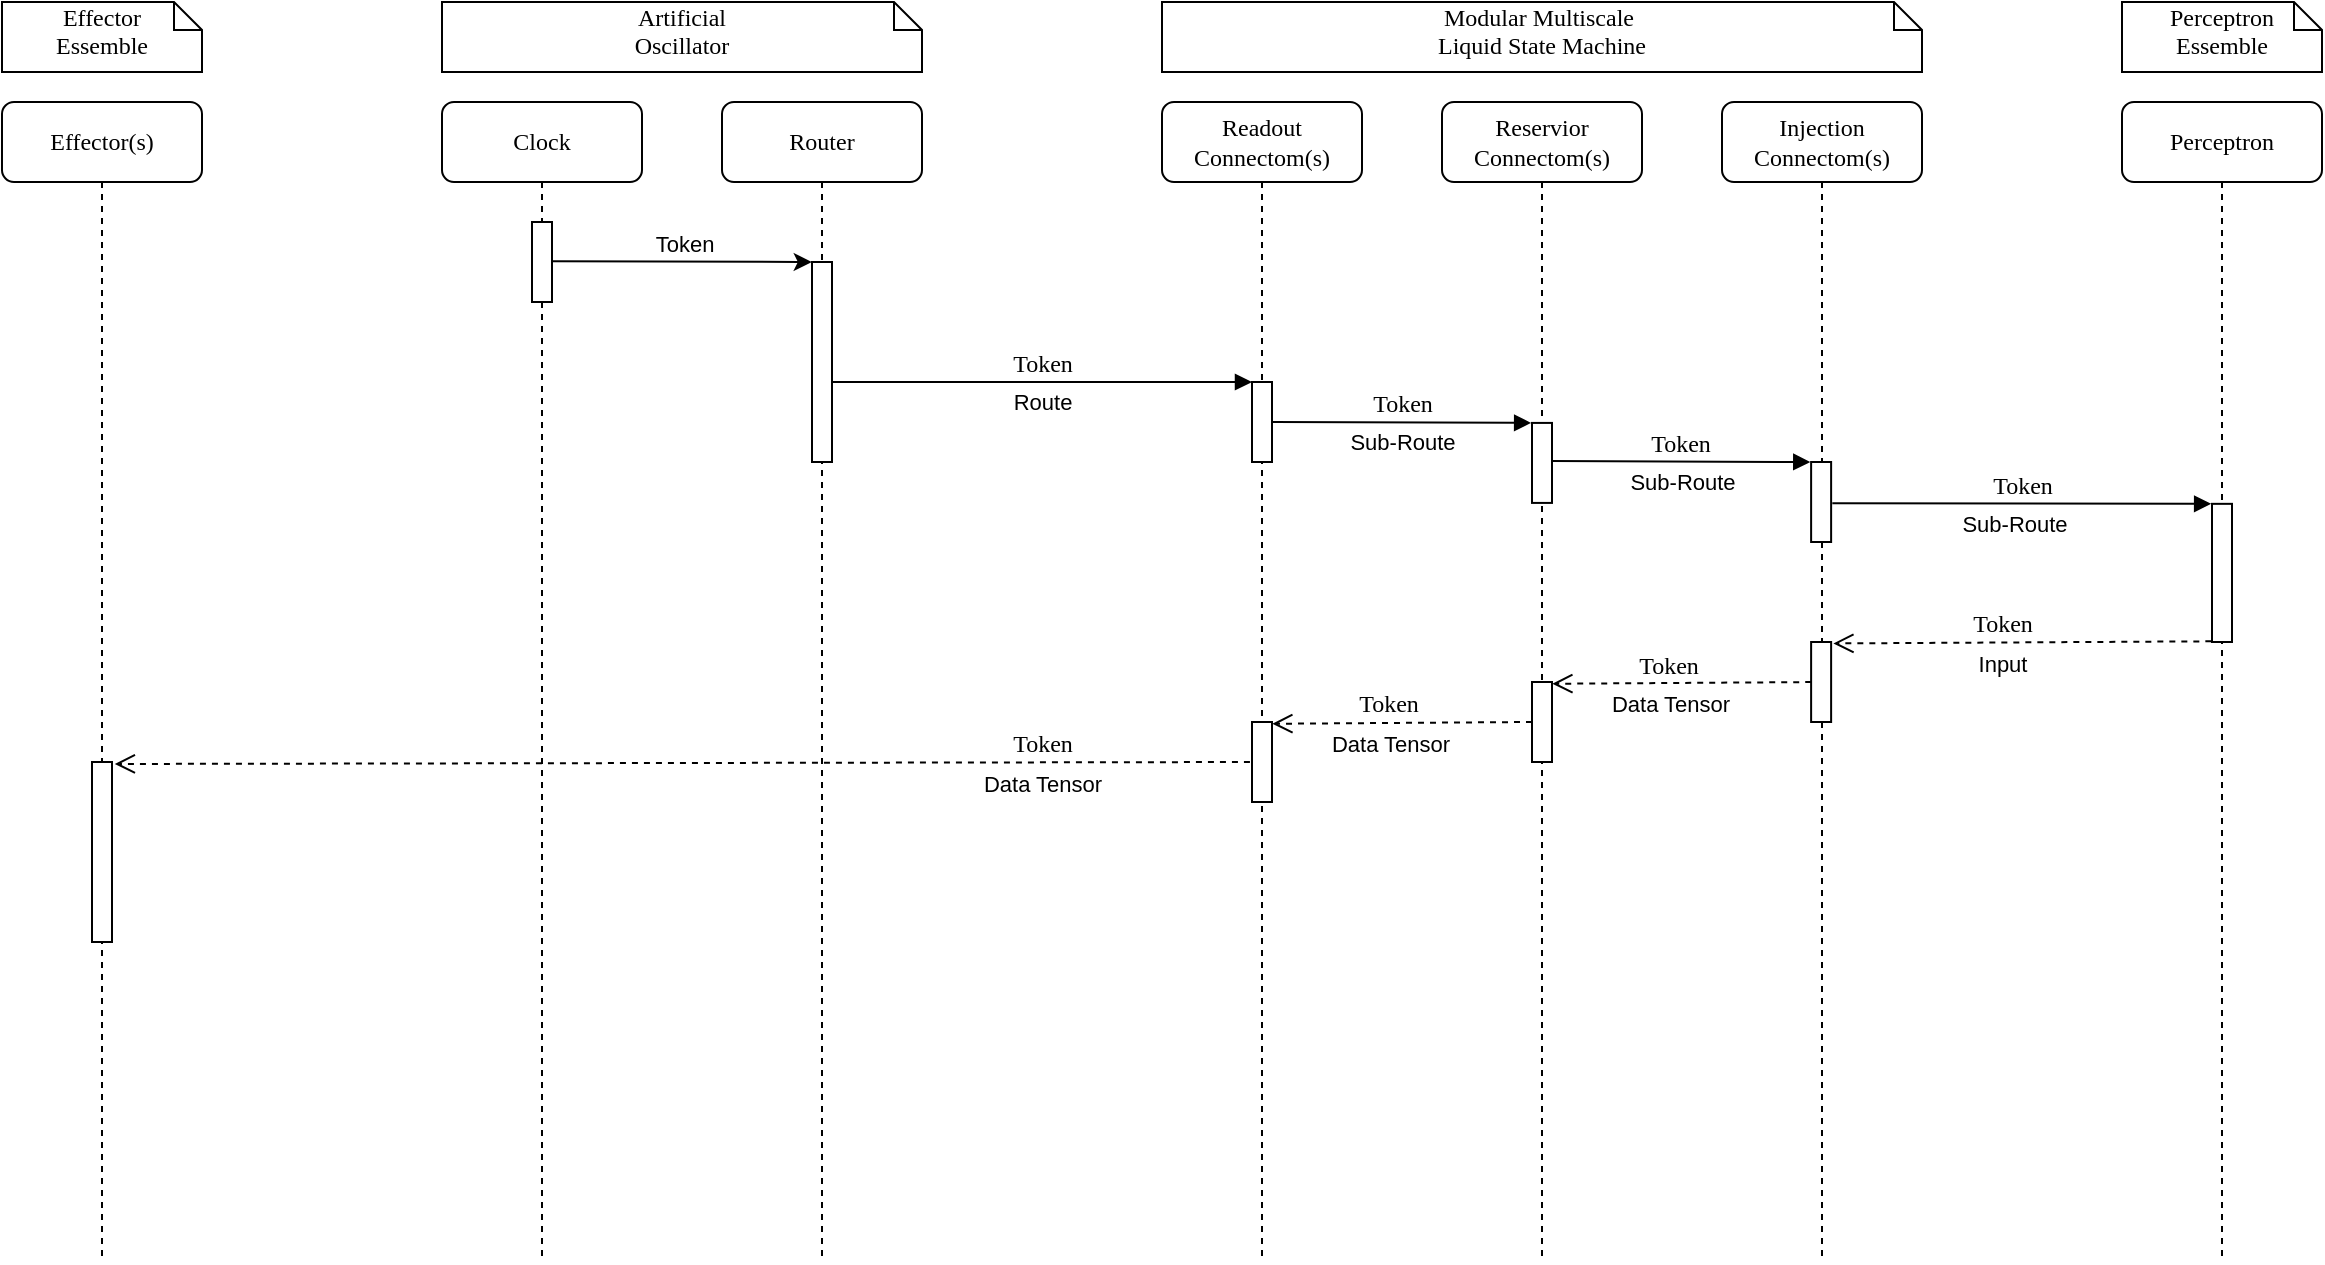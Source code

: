 <mxfile version="25.0.1">
  <diagram name="Page-1" id="13e1069c-82ec-6db2-03f1-153e76fe0fe0">
    <mxGraphModel dx="2431" dy="1302" grid="1" gridSize="10" guides="1" tooltips="1" connect="1" arrows="1" fold="1" page="1" pageScale="1" pageWidth="1100" pageHeight="850" background="none" math="0" shadow="0">
      <root>
        <mxCell id="0" />
        <mxCell id="1" parent="0" />
        <mxCell id="7baba1c4bc27f4b0-8" value="Effector(s)" style="shape=umlLifeline;perimeter=lifelinePerimeter;whiteSpace=wrap;html=1;container=1;collapsible=0;recursiveResize=0;outlineConnect=0;rounded=1;shadow=0;comic=0;labelBackgroundColor=none;strokeWidth=1;fontFamily=Verdana;fontSize=12;align=center;" parent="1" vertex="1">
          <mxGeometry x="40" y="80" width="100" height="580" as="geometry" />
        </mxCell>
        <mxCell id="7baba1c4bc27f4b0-5" value="Reservior Connectom(s)" style="shape=umlLifeline;perimeter=lifelinePerimeter;whiteSpace=wrap;html=1;container=1;collapsible=0;recursiveResize=0;outlineConnect=0;rounded=1;shadow=0;comic=0;labelBackgroundColor=none;strokeWidth=1;fontFamily=Verdana;fontSize=12;align=center;" parent="1" vertex="1">
          <mxGeometry x="760" y="80" width="100" height="580" as="geometry" />
        </mxCell>
        <mxCell id="7baba1c4bc27f4b0-19" value="" style="html=1;points=[];perimeter=orthogonalPerimeter;rounded=0;shadow=0;comic=0;labelBackgroundColor=none;strokeWidth=1;fontFamily=Verdana;fontSize=12;align=center;" parent="7baba1c4bc27f4b0-5" vertex="1">
          <mxGeometry x="45" y="160.46" width="10" height="40" as="geometry" />
        </mxCell>
        <mxCell id="j16Ln0b1P9S7bvE0FEQn-11" value="Token" style="html=1;verticalAlign=bottom;endArrow=block;labelBackgroundColor=none;fontFamily=Verdana;fontSize=12;elbow=vertical;entryX=-0.043;entryY=0.23;entryDx=0;entryDy=0;entryPerimeter=0;exitX=1.044;exitY=0.053;exitDx=0;exitDy=0;exitPerimeter=0;" edge="1" parent="7baba1c4bc27f4b0-5">
          <mxGeometry relative="1" as="geometry">
            <mxPoint x="-84.56" y="160.0" as="sourcePoint" />
            <mxPoint x="44.57" y="160.46" as="targetPoint" />
          </mxGeometry>
        </mxCell>
        <mxCell id="j16Ln0b1P9S7bvE0FEQn-12" value="Sub-Route" style="edgeLabel;html=1;align=center;verticalAlign=middle;resizable=0;points=[];" vertex="1" connectable="0" parent="j16Ln0b1P9S7bvE0FEQn-11">
          <mxGeometry x="-0.122" relative="1" as="geometry">
            <mxPoint x="8" y="10" as="offset" />
          </mxGeometry>
        </mxCell>
        <mxCell id="7baba1c4bc27f4b0-4" value="Readout Connectom(s)" style="shape=umlLifeline;perimeter=lifelinePerimeter;whiteSpace=wrap;html=1;container=1;collapsible=0;recursiveResize=0;outlineConnect=0;rounded=1;shadow=0;comic=0;labelBackgroundColor=none;strokeWidth=1;fontFamily=Verdana;fontSize=12;align=center;" parent="7baba1c4bc27f4b0-5" vertex="1">
          <mxGeometry x="-140" width="100" height="580" as="geometry" />
        </mxCell>
        <mxCell id="j16Ln0b1P9S7bvE0FEQn-35" value="Token" style="html=1;verticalAlign=bottom;endArrow=open;dashed=1;endSize=8;labelBackgroundColor=none;fontFamily=Verdana;fontSize=12;exitX=-0.103;exitY=0.985;exitDx=0;exitDy=0;exitPerimeter=0;entryX=1.14;entryY=0.011;entryDx=0;entryDy=0;entryPerimeter=0;" edge="1" parent="7baba1c4bc27f4b0-4" target="7baba1c4bc27f4b0-9">
          <mxGeometry x="-0.634" relative="1" as="geometry">
            <mxPoint x="-490" y="330" as="targetPoint" />
            <mxPoint x="43.97" y="330.0" as="sourcePoint" />
            <mxPoint as="offset" />
          </mxGeometry>
        </mxCell>
        <mxCell id="j16Ln0b1P9S7bvE0FEQn-36" value="Data Tensor" style="edgeLabel;html=1;align=center;verticalAlign=middle;resizable=0;points=[];" vertex="1" connectable="0" parent="j16Ln0b1P9S7bvE0FEQn-35">
          <mxGeometry x="0.138" y="2" relative="1" as="geometry">
            <mxPoint x="219" y="8" as="offset" />
          </mxGeometry>
        </mxCell>
        <mxCell id="j16Ln0b1P9S7bvE0FEQn-29" value="" style="html=1;points=[];perimeter=orthogonalPerimeter;rounded=0;shadow=0;comic=0;labelBackgroundColor=none;strokeWidth=1;fontFamily=Verdana;fontSize=12;align=center;" vertex="1" parent="7baba1c4bc27f4b0-4">
          <mxGeometry x="45" y="310" width="10" height="40" as="geometry" />
        </mxCell>
        <mxCell id="j16Ln0b1P9S7bvE0FEQn-30" value="Token" style="html=1;verticalAlign=bottom;endArrow=open;dashed=1;endSize=8;labelBackgroundColor=none;fontFamily=Verdana;fontSize=12;exitX=0.005;exitY=1.001;exitDx=0;exitDy=0;exitPerimeter=0;entryX=1.017;entryY=0.022;entryDx=0;entryDy=0;entryPerimeter=0;" edge="1" parent="7baba1c4bc27f4b0-4" target="j16Ln0b1P9S7bvE0FEQn-29">
          <mxGeometry x="0.108" relative="1" as="geometry">
            <mxPoint x="60" y="310" as="targetPoint" />
            <mxPoint x="185" y="310" as="sourcePoint" />
            <mxPoint as="offset" />
          </mxGeometry>
        </mxCell>
        <mxCell id="j16Ln0b1P9S7bvE0FEQn-31" value="Data Tensor" style="edgeLabel;html=1;align=center;verticalAlign=middle;resizable=0;points=[];" vertex="1" connectable="0" parent="j16Ln0b1P9S7bvE0FEQn-30">
          <mxGeometry x="0.138" y="2" relative="1" as="geometry">
            <mxPoint x="3" y="8" as="offset" />
          </mxGeometry>
        </mxCell>
        <mxCell id="j16Ln0b1P9S7bvE0FEQn-23" value="" style="html=1;points=[];perimeter=orthogonalPerimeter;rounded=0;shadow=0;comic=0;labelBackgroundColor=none;strokeWidth=1;fontFamily=Verdana;fontSize=12;align=center;" vertex="1" parent="7baba1c4bc27f4b0-4">
          <mxGeometry x="185" y="290" width="10" height="40" as="geometry" />
        </mxCell>
        <mxCell id="j16Ln0b1P9S7bvE0FEQn-24" value="Token" style="html=1;verticalAlign=bottom;endArrow=open;dashed=1;endSize=8;labelBackgroundColor=none;fontFamily=Verdana;fontSize=12;exitX=0.005;exitY=1.001;exitDx=0;exitDy=0;exitPerimeter=0;entryX=1.017;entryY=0.022;entryDx=0;entryDy=0;entryPerimeter=0;" edge="1" parent="7baba1c4bc27f4b0-4" target="j16Ln0b1P9S7bvE0FEQn-23">
          <mxGeometry x="0.108" relative="1" as="geometry">
            <mxPoint x="200" y="290" as="targetPoint" />
            <mxPoint x="324.61" y="290.04" as="sourcePoint" />
            <mxPoint as="offset" />
          </mxGeometry>
        </mxCell>
        <mxCell id="j16Ln0b1P9S7bvE0FEQn-25" value="Data Tensor" style="edgeLabel;html=1;align=center;verticalAlign=middle;resizable=0;points=[];" vertex="1" connectable="0" parent="j16Ln0b1P9S7bvE0FEQn-24">
          <mxGeometry x="0.138" y="2" relative="1" as="geometry">
            <mxPoint x="3" y="8" as="offset" />
          </mxGeometry>
        </mxCell>
        <mxCell id="7baba1c4bc27f4b0-9" value="" style="html=1;points=[];perimeter=orthogonalPerimeter;rounded=0;shadow=0;comic=0;labelBackgroundColor=none;strokeWidth=1;fontFamily=Verdana;fontSize=12;align=center;" parent="7baba1c4bc27f4b0-4" vertex="1">
          <mxGeometry x="-535" y="330" width="10" height="90" as="geometry" />
        </mxCell>
        <mxCell id="7baba1c4bc27f4b0-2" value="Clock" style="shape=umlLifeline;perimeter=lifelinePerimeter;whiteSpace=wrap;html=1;container=1;collapsible=0;recursiveResize=0;outlineConnect=0;rounded=1;shadow=0;comic=0;labelBackgroundColor=none;strokeWidth=1;fontFamily=Verdana;fontSize=12;align=center;" parent="1" vertex="1">
          <mxGeometry x="260" y="80" width="100" height="580" as="geometry" />
        </mxCell>
        <mxCell id="7baba1c4bc27f4b0-10" value="" style="html=1;points=[];perimeter=orthogonalPerimeter;rounded=0;shadow=0;comic=0;labelBackgroundColor=none;strokeWidth=1;fontFamily=Verdana;fontSize=12;align=center;" parent="7baba1c4bc27f4b0-2" vertex="1">
          <mxGeometry x="45" y="60" width="10" height="40" as="geometry" />
        </mxCell>
        <mxCell id="7baba1c4bc27f4b0-3" value="Router" style="shape=umlLifeline;perimeter=lifelinePerimeter;whiteSpace=wrap;html=1;container=1;collapsible=0;recursiveResize=0;outlineConnect=0;rounded=1;shadow=0;comic=0;labelBackgroundColor=none;strokeWidth=1;fontFamily=Verdana;fontSize=12;align=center;" parent="1" vertex="1">
          <mxGeometry x="400" y="80" width="100" height="580" as="geometry" />
        </mxCell>
        <mxCell id="7baba1c4bc27f4b0-13" value="" style="html=1;points=[];perimeter=orthogonalPerimeter;rounded=0;shadow=0;comic=0;labelBackgroundColor=none;strokeWidth=1;fontFamily=Verdana;fontSize=12;align=center;" parent="7baba1c4bc27f4b0-3" vertex="1">
          <mxGeometry x="45" y="80" width="10" height="100" as="geometry" />
        </mxCell>
        <mxCell id="j16Ln0b1P9S7bvE0FEQn-4" style="rounded=0;orthogonalLoop=1;jettySize=auto;html=1;entryX=-0.023;entryY=0.045;entryDx=0;entryDy=0;entryPerimeter=0;exitX=1.046;exitY=0.491;exitDx=0;exitDy=0;exitPerimeter=0;labelPosition=center;verticalLabelPosition=top;align=center;verticalAlign=bottom;" edge="1" parent="7baba1c4bc27f4b0-3" source="7baba1c4bc27f4b0-10">
          <mxGeometry relative="1" as="geometry">
            <mxPoint x="-85" y="69.88" as="sourcePoint" />
            <mxPoint x="44.88" y="80" as="targetPoint" />
          </mxGeometry>
        </mxCell>
        <mxCell id="j16Ln0b1P9S7bvE0FEQn-9" value="Token" style="edgeLabel;html=1;align=center;verticalAlign=middle;resizable=0;points=[];" vertex="1" connectable="0" parent="j16Ln0b1P9S7bvE0FEQn-4">
          <mxGeometry x="-0.244" relative="1" as="geometry">
            <mxPoint x="16" y="-9" as="offset" />
          </mxGeometry>
        </mxCell>
        <mxCell id="7baba1c4bc27f4b0-6" value="Injection&lt;div&gt;Connectom(s)&lt;/div&gt;" style="shape=umlLifeline;perimeter=lifelinePerimeter;whiteSpace=wrap;html=1;container=1;collapsible=0;recursiveResize=0;outlineConnect=0;rounded=1;shadow=0;comic=0;labelBackgroundColor=none;strokeWidth=1;fontFamily=Verdana;fontSize=12;align=center;" parent="1" vertex="1">
          <mxGeometry x="900" y="80" width="100" height="580" as="geometry" />
        </mxCell>
        <mxCell id="j16Ln0b1P9S7bvE0FEQn-13" value="" style="html=1;points=[];perimeter=orthogonalPerimeter;rounded=0;shadow=0;comic=0;labelBackgroundColor=none;strokeWidth=1;fontFamily=Verdana;fontSize=12;align=center;" vertex="1" parent="7baba1c4bc27f4b0-6">
          <mxGeometry x="44.56" y="180" width="10" height="40" as="geometry" />
        </mxCell>
        <mxCell id="j16Ln0b1P9S7bvE0FEQn-14" value="Token" style="html=1;verticalAlign=bottom;endArrow=block;labelBackgroundColor=none;fontFamily=Verdana;fontSize=12;elbow=vertical;entryX=-0.043;entryY=0.23;entryDx=0;entryDy=0;entryPerimeter=0;exitX=1.044;exitY=0.053;exitDx=0;exitDy=0;exitPerimeter=0;" edge="1" parent="7baba1c4bc27f4b0-6">
          <mxGeometry relative="1" as="geometry">
            <mxPoint x="-85" y="179.54" as="sourcePoint" />
            <mxPoint x="44.13" y="180.0" as="targetPoint" />
          </mxGeometry>
        </mxCell>
        <mxCell id="j16Ln0b1P9S7bvE0FEQn-15" value="Sub-Route" style="edgeLabel;html=1;align=center;verticalAlign=middle;resizable=0;points=[];" vertex="1" connectable="0" parent="j16Ln0b1P9S7bvE0FEQn-14">
          <mxGeometry x="-0.122" relative="1" as="geometry">
            <mxPoint x="8" y="10" as="offset" />
          </mxGeometry>
        </mxCell>
        <mxCell id="j16Ln0b1P9S7bvE0FEQn-21" value="" style="html=1;points=[];perimeter=orthogonalPerimeter;rounded=0;shadow=0;comic=0;labelBackgroundColor=none;strokeWidth=1;fontFamily=Verdana;fontSize=12;align=center;" vertex="1" parent="7baba1c4bc27f4b0-6">
          <mxGeometry x="44.56" y="270" width="10" height="40" as="geometry" />
        </mxCell>
        <mxCell id="7baba1c4bc27f4b0-7" value="Perceptron" style="shape=umlLifeline;perimeter=lifelinePerimeter;whiteSpace=wrap;html=1;container=1;collapsible=0;recursiveResize=0;outlineConnect=0;rounded=1;shadow=0;comic=0;labelBackgroundColor=none;strokeWidth=1;fontFamily=Verdana;fontSize=12;align=center;" parent="1" vertex="1">
          <mxGeometry x="1100" y="80" width="100" height="580" as="geometry" />
        </mxCell>
        <mxCell id="j16Ln0b1P9S7bvE0FEQn-16" value="" style="html=1;points=[];perimeter=orthogonalPerimeter;rounded=0;shadow=0;comic=0;labelBackgroundColor=none;strokeWidth=1;fontFamily=Verdana;fontSize=12;align=center;" vertex="1" parent="7baba1c4bc27f4b0-7">
          <mxGeometry x="45" y="200.92" width="10" height="69.08" as="geometry" />
        </mxCell>
        <mxCell id="j16Ln0b1P9S7bvE0FEQn-17" value="Token" style="html=1;verticalAlign=bottom;endArrow=block;labelBackgroundColor=none;fontFamily=Verdana;fontSize=12;elbow=vertical;entryX=-0.043;entryY=0.23;entryDx=0;entryDy=0;entryPerimeter=0;exitX=1.061;exitY=0.515;exitDx=0;exitDy=0;exitPerimeter=0;" edge="1" parent="7baba1c4bc27f4b0-7" source="j16Ln0b1P9S7bvE0FEQn-13">
          <mxGeometry relative="1" as="geometry">
            <mxPoint x="-84.56" y="200.46" as="sourcePoint" />
            <mxPoint x="44.57" y="200.92" as="targetPoint" />
          </mxGeometry>
        </mxCell>
        <mxCell id="j16Ln0b1P9S7bvE0FEQn-18" value="Sub-Route" style="edgeLabel;html=1;align=center;verticalAlign=middle;resizable=0;points=[];" vertex="1" connectable="0" parent="j16Ln0b1P9S7bvE0FEQn-17">
          <mxGeometry x="-0.122" relative="1" as="geometry">
            <mxPoint x="8" y="10" as="offset" />
          </mxGeometry>
        </mxCell>
        <mxCell id="7baba1c4bc27f4b0-16" value="" style="html=1;points=[];perimeter=orthogonalPerimeter;rounded=0;shadow=0;comic=0;labelBackgroundColor=none;strokeWidth=1;fontFamily=Verdana;fontSize=12;align=center;" parent="1" vertex="1">
          <mxGeometry x="665" y="220" width="10" height="40" as="geometry" />
        </mxCell>
        <mxCell id="7baba1c4bc27f4b0-17" value="Token" style="html=1;verticalAlign=bottom;endArrow=block;labelBackgroundColor=none;fontFamily=Verdana;fontSize=12;elbow=vertical;exitX=0.992;exitY=0.352;exitDx=0;exitDy=0;exitPerimeter=0;" parent="1" edge="1">
          <mxGeometry relative="1" as="geometry">
            <mxPoint x="454.92" y="220.0" as="sourcePoint" />
            <mxPoint x="665" y="220.0" as="targetPoint" />
          </mxGeometry>
        </mxCell>
        <mxCell id="j16Ln0b1P9S7bvE0FEQn-10" value="Route" style="edgeLabel;html=1;align=center;verticalAlign=middle;resizable=0;points=[];" vertex="1" connectable="0" parent="7baba1c4bc27f4b0-17">
          <mxGeometry x="-0.122" relative="1" as="geometry">
            <mxPoint x="13" y="10" as="offset" />
          </mxGeometry>
        </mxCell>
        <mxCell id="7baba1c4bc27f4b0-40" value="Effector&lt;div&gt;Essemble&lt;/div&gt;" style="shape=note;whiteSpace=wrap;html=1;size=14;verticalAlign=top;align=center;spacingTop=-6;rounded=0;shadow=0;comic=0;labelBackgroundColor=none;strokeWidth=1;fontFamily=Verdana;fontSize=12" parent="1" vertex="1">
          <mxGeometry x="40" y="30" width="100" height="35" as="geometry" />
        </mxCell>
        <mxCell id="7baba1c4bc27f4b0-42" value="Artificial&lt;div&gt;Oscillator&lt;/div&gt;" style="shape=note;whiteSpace=wrap;html=1;size=14;verticalAlign=top;align=center;spacingTop=-6;rounded=0;shadow=0;comic=0;labelBackgroundColor=none;strokeWidth=1;fontFamily=Verdana;fontSize=12" parent="1" vertex="1">
          <mxGeometry x="260" y="30" width="240" height="35" as="geometry" />
        </mxCell>
        <mxCell id="7baba1c4bc27f4b0-43" value="&lt;div&gt;Modular Multiscale&amp;nbsp;&lt;/div&gt;&lt;div&gt;Liquid State Machine&lt;/div&gt;&lt;div&gt;&lt;br&gt;&lt;/div&gt;" style="shape=note;whiteSpace=wrap;html=1;size=14;verticalAlign=top;align=center;spacingTop=-6;rounded=0;shadow=0;comic=0;labelBackgroundColor=none;strokeWidth=1;fontFamily=Verdana;fontSize=12" parent="1" vertex="1">
          <mxGeometry x="620" y="30" width="380" height="35" as="geometry" />
        </mxCell>
        <mxCell id="7baba1c4bc27f4b0-46" value="Perceptron&lt;div&gt;Essemble&lt;/div&gt;" style="shape=note;whiteSpace=wrap;html=1;size=14;verticalAlign=top;align=center;spacingTop=-6;rounded=0;shadow=0;comic=0;labelBackgroundColor=none;strokeWidth=1;fontFamily=Verdana;fontSize=12" parent="1" vertex="1">
          <mxGeometry x="1100" y="30" width="100" height="35" as="geometry" />
        </mxCell>
        <mxCell id="j16Ln0b1P9S7bvE0FEQn-20" value="Token" style="html=1;verticalAlign=bottom;endArrow=open;dashed=1;endSize=8;labelBackgroundColor=none;fontFamily=Verdana;fontSize=12;entryX=1.114;entryY=0.018;entryDx=0;entryDy=0;entryPerimeter=0;exitX=-0.033;exitY=0.995;exitDx=0;exitDy=0;exitPerimeter=0;" edge="1" parent="1" source="j16Ln0b1P9S7bvE0FEQn-16" target="j16Ln0b1P9S7bvE0FEQn-21">
          <mxGeometry x="0.108" relative="1" as="geometry">
            <mxPoint x="655.5" y="320.92" as="targetPoint" />
            <mxPoint x="1155" y="320.92" as="sourcePoint" />
            <mxPoint as="offset" />
          </mxGeometry>
        </mxCell>
        <mxCell id="j16Ln0b1P9S7bvE0FEQn-22" value="Input" style="edgeLabel;html=1;align=center;verticalAlign=middle;resizable=0;points=[];" vertex="1" connectable="0" parent="j16Ln0b1P9S7bvE0FEQn-20">
          <mxGeometry x="0.138" y="2" relative="1" as="geometry">
            <mxPoint x="3" y="8" as="offset" />
          </mxGeometry>
        </mxCell>
      </root>
    </mxGraphModel>
  </diagram>
</mxfile>
